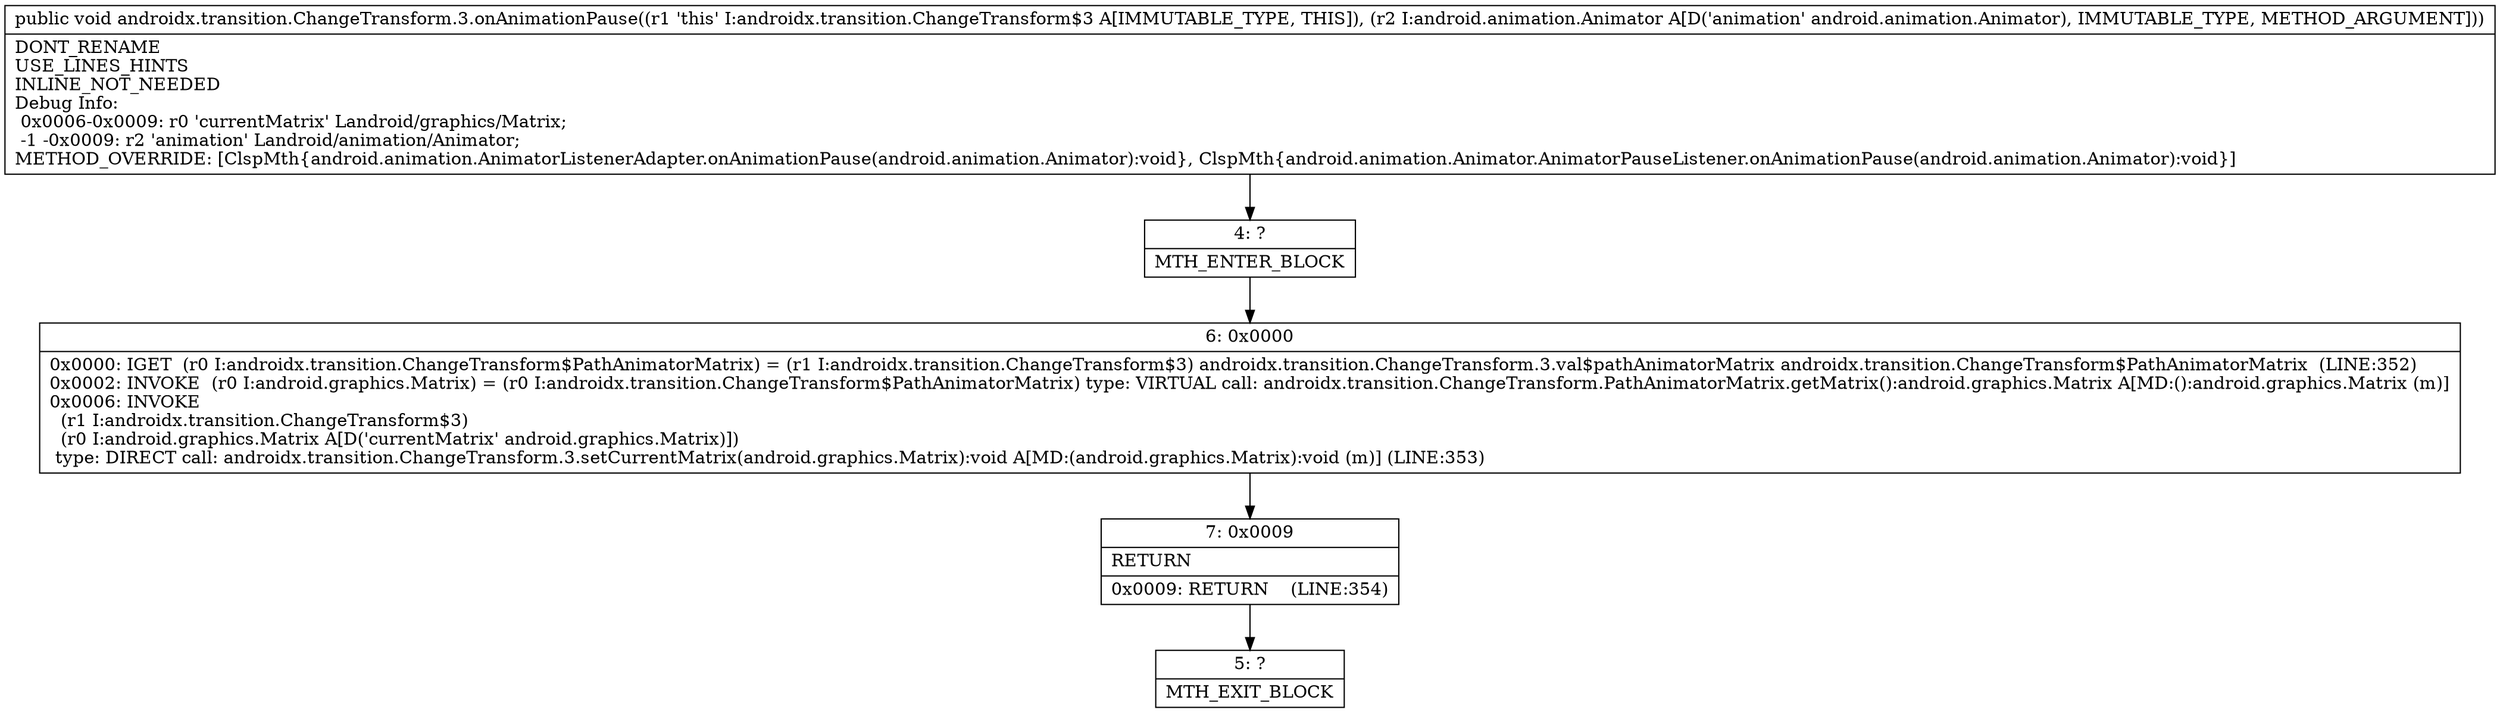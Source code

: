 digraph "CFG forandroidx.transition.ChangeTransform.3.onAnimationPause(Landroid\/animation\/Animator;)V" {
Node_4 [shape=record,label="{4\:\ ?|MTH_ENTER_BLOCK\l}"];
Node_6 [shape=record,label="{6\:\ 0x0000|0x0000: IGET  (r0 I:androidx.transition.ChangeTransform$PathAnimatorMatrix) = (r1 I:androidx.transition.ChangeTransform$3) androidx.transition.ChangeTransform.3.val$pathAnimatorMatrix androidx.transition.ChangeTransform$PathAnimatorMatrix  (LINE:352)\l0x0002: INVOKE  (r0 I:android.graphics.Matrix) = (r0 I:androidx.transition.ChangeTransform$PathAnimatorMatrix) type: VIRTUAL call: androidx.transition.ChangeTransform.PathAnimatorMatrix.getMatrix():android.graphics.Matrix A[MD:():android.graphics.Matrix (m)]\l0x0006: INVOKE  \l  (r1 I:androidx.transition.ChangeTransform$3)\l  (r0 I:android.graphics.Matrix A[D('currentMatrix' android.graphics.Matrix)])\l type: DIRECT call: androidx.transition.ChangeTransform.3.setCurrentMatrix(android.graphics.Matrix):void A[MD:(android.graphics.Matrix):void (m)] (LINE:353)\l}"];
Node_7 [shape=record,label="{7\:\ 0x0009|RETURN\l|0x0009: RETURN    (LINE:354)\l}"];
Node_5 [shape=record,label="{5\:\ ?|MTH_EXIT_BLOCK\l}"];
MethodNode[shape=record,label="{public void androidx.transition.ChangeTransform.3.onAnimationPause((r1 'this' I:androidx.transition.ChangeTransform$3 A[IMMUTABLE_TYPE, THIS]), (r2 I:android.animation.Animator A[D('animation' android.animation.Animator), IMMUTABLE_TYPE, METHOD_ARGUMENT]))  | DONT_RENAME\lUSE_LINES_HINTS\lINLINE_NOT_NEEDED\lDebug Info:\l  0x0006\-0x0009: r0 'currentMatrix' Landroid\/graphics\/Matrix;\l  \-1 \-0x0009: r2 'animation' Landroid\/animation\/Animator;\lMETHOD_OVERRIDE: [ClspMth\{android.animation.AnimatorListenerAdapter.onAnimationPause(android.animation.Animator):void\}, ClspMth\{android.animation.Animator.AnimatorPauseListener.onAnimationPause(android.animation.Animator):void\}]\l}"];
MethodNode -> Node_4;Node_4 -> Node_6;
Node_6 -> Node_7;
Node_7 -> Node_5;
}

